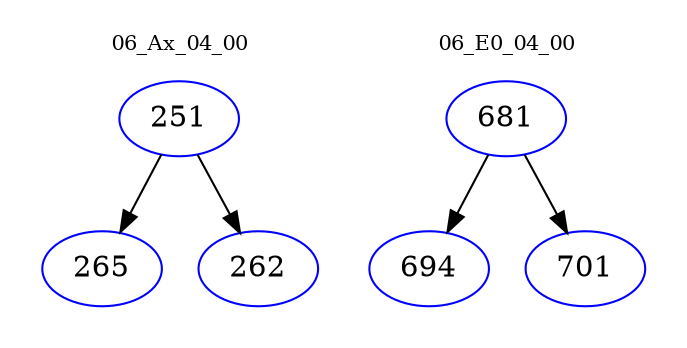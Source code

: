 digraph{
subgraph cluster_0 {
color = white
label = "06_Ax_04_00";
fontsize=10;
T0_251 [label="251", color="blue"]
T0_251 -> T0_265 [color="black"]
T0_265 [label="265", color="blue"]
T0_251 -> T0_262 [color="black"]
T0_262 [label="262", color="blue"]
}
subgraph cluster_1 {
color = white
label = "06_E0_04_00";
fontsize=10;
T1_681 [label="681", color="blue"]
T1_681 -> T1_694 [color="black"]
T1_694 [label="694", color="blue"]
T1_681 -> T1_701 [color="black"]
T1_701 [label="701", color="blue"]
}
}

